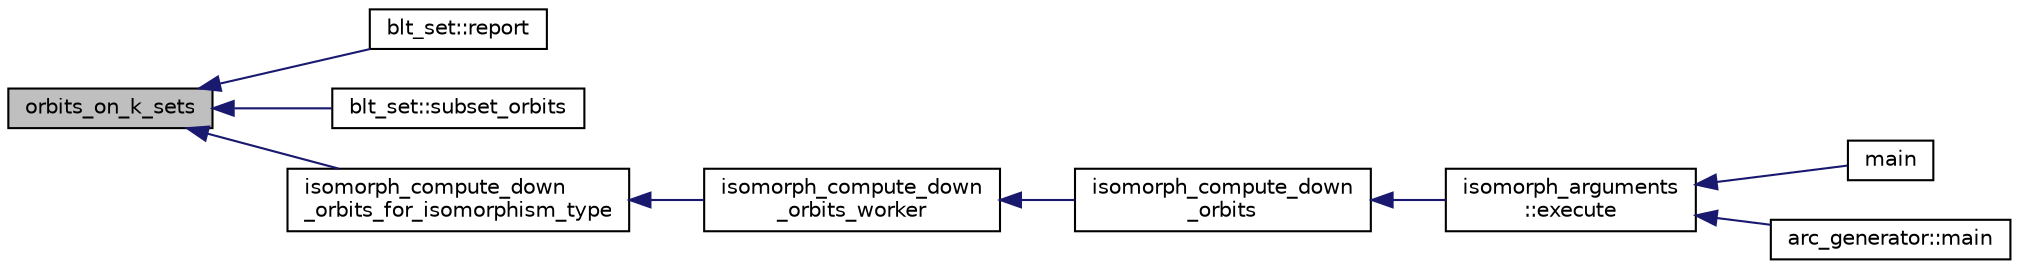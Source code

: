 digraph "orbits_on_k_sets"
{
  edge [fontname="Helvetica",fontsize="10",labelfontname="Helvetica",labelfontsize="10"];
  node [fontname="Helvetica",fontsize="10",shape=record];
  rankdir="LR";
  Node1734 [label="orbits_on_k_sets",height=0.2,width=0.4,color="black", fillcolor="grey75", style="filled", fontcolor="black"];
  Node1734 -> Node1735 [dir="back",color="midnightblue",fontsize="10",style="solid",fontname="Helvetica"];
  Node1735 [label="blt_set::report",height=0.2,width=0.4,color="black", fillcolor="white", style="filled",URL="$d1/d3d/classblt__set.html#a6b19f88bd2b92ebfba7e7c362eb9065c"];
  Node1734 -> Node1736 [dir="back",color="midnightblue",fontsize="10",style="solid",fontname="Helvetica"];
  Node1736 [label="blt_set::subset_orbits",height=0.2,width=0.4,color="black", fillcolor="white", style="filled",URL="$d1/d3d/classblt__set.html#af8f79fc4346244acfa0e2c2d23c36993"];
  Node1734 -> Node1737 [dir="back",color="midnightblue",fontsize="10",style="solid",fontname="Helvetica"];
  Node1737 [label="isomorph_compute_down\l_orbits_for_isomorphism_type",height=0.2,width=0.4,color="black", fillcolor="white", style="filled",URL="$d4/d7e/isomorph__global_8_c.html#a13519b3a5d3b5ceb26b4bec6736b0086"];
  Node1737 -> Node1738 [dir="back",color="midnightblue",fontsize="10",style="solid",fontname="Helvetica"];
  Node1738 [label="isomorph_compute_down\l_orbits_worker",height=0.2,width=0.4,color="black", fillcolor="white", style="filled",URL="$d4/d7e/isomorph__global_8_c.html#a4edf4a833ce5638a3d58cfae1c702b37"];
  Node1738 -> Node1739 [dir="back",color="midnightblue",fontsize="10",style="solid",fontname="Helvetica"];
  Node1739 [label="isomorph_compute_down\l_orbits",height=0.2,width=0.4,color="black", fillcolor="white", style="filled",URL="$d4/d7e/isomorph__global_8_c.html#a3613cea19158edd30958c4edecd97d53"];
  Node1739 -> Node1740 [dir="back",color="midnightblue",fontsize="10",style="solid",fontname="Helvetica"];
  Node1740 [label="isomorph_arguments\l::execute",height=0.2,width=0.4,color="black", fillcolor="white", style="filled",URL="$d5/de4/classisomorph__arguments.html#aa85e472d14906abdd5672dc66027583e"];
  Node1740 -> Node1741 [dir="back",color="midnightblue",fontsize="10",style="solid",fontname="Helvetica"];
  Node1741 [label="main",height=0.2,width=0.4,color="black", fillcolor="white", style="filled",URL="$d1/d5e/blt__main_8_c.html#a217dbf8b442f20279ea00b898af96f52"];
  Node1740 -> Node1742 [dir="back",color="midnightblue",fontsize="10",style="solid",fontname="Helvetica"];
  Node1742 [label="arc_generator::main",height=0.2,width=0.4,color="black", fillcolor="white", style="filled",URL="$d4/d21/classarc__generator.html#ad80140b51b165dad1fe6ab232be7829a"];
}
